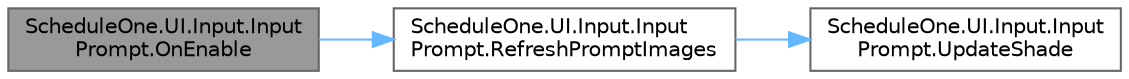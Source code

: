 digraph "ScheduleOne.UI.Input.InputPrompt.OnEnable"
{
 // LATEX_PDF_SIZE
  bgcolor="transparent";
  edge [fontname=Helvetica,fontsize=10,labelfontname=Helvetica,labelfontsize=10];
  node [fontname=Helvetica,fontsize=10,shape=box,height=0.2,width=0.4];
  rankdir="LR";
  Node1 [id="Node000001",label="ScheduleOne.UI.Input.Input\lPrompt.OnEnable",height=0.2,width=0.4,color="gray40", fillcolor="grey60", style="filled", fontcolor="black",tooltip=" "];
  Node1 -> Node2 [id="edge1_Node000001_Node000002",color="steelblue1",style="solid",tooltip=" "];
  Node2 [id="Node000002",label="ScheduleOne.UI.Input.Input\lPrompt.RefreshPromptImages",height=0.2,width=0.4,color="grey40", fillcolor="white", style="filled",URL="$class_schedule_one_1_1_u_i_1_1_input_1_1_input_prompt.html#a255d8cee36aca77b9839c4472bbbe3ad",tooltip=" "];
  Node2 -> Node3 [id="edge2_Node000002_Node000003",color="steelblue1",style="solid",tooltip=" "];
  Node3 [id="Node000003",label="ScheduleOne.UI.Input.Input\lPrompt.UpdateShade",height=0.2,width=0.4,color="grey40", fillcolor="white", style="filled",URL="$class_schedule_one_1_1_u_i_1_1_input_1_1_input_prompt.html#a067d9e3a64ad027ade6ee0abec54a14e",tooltip=" "];
}
